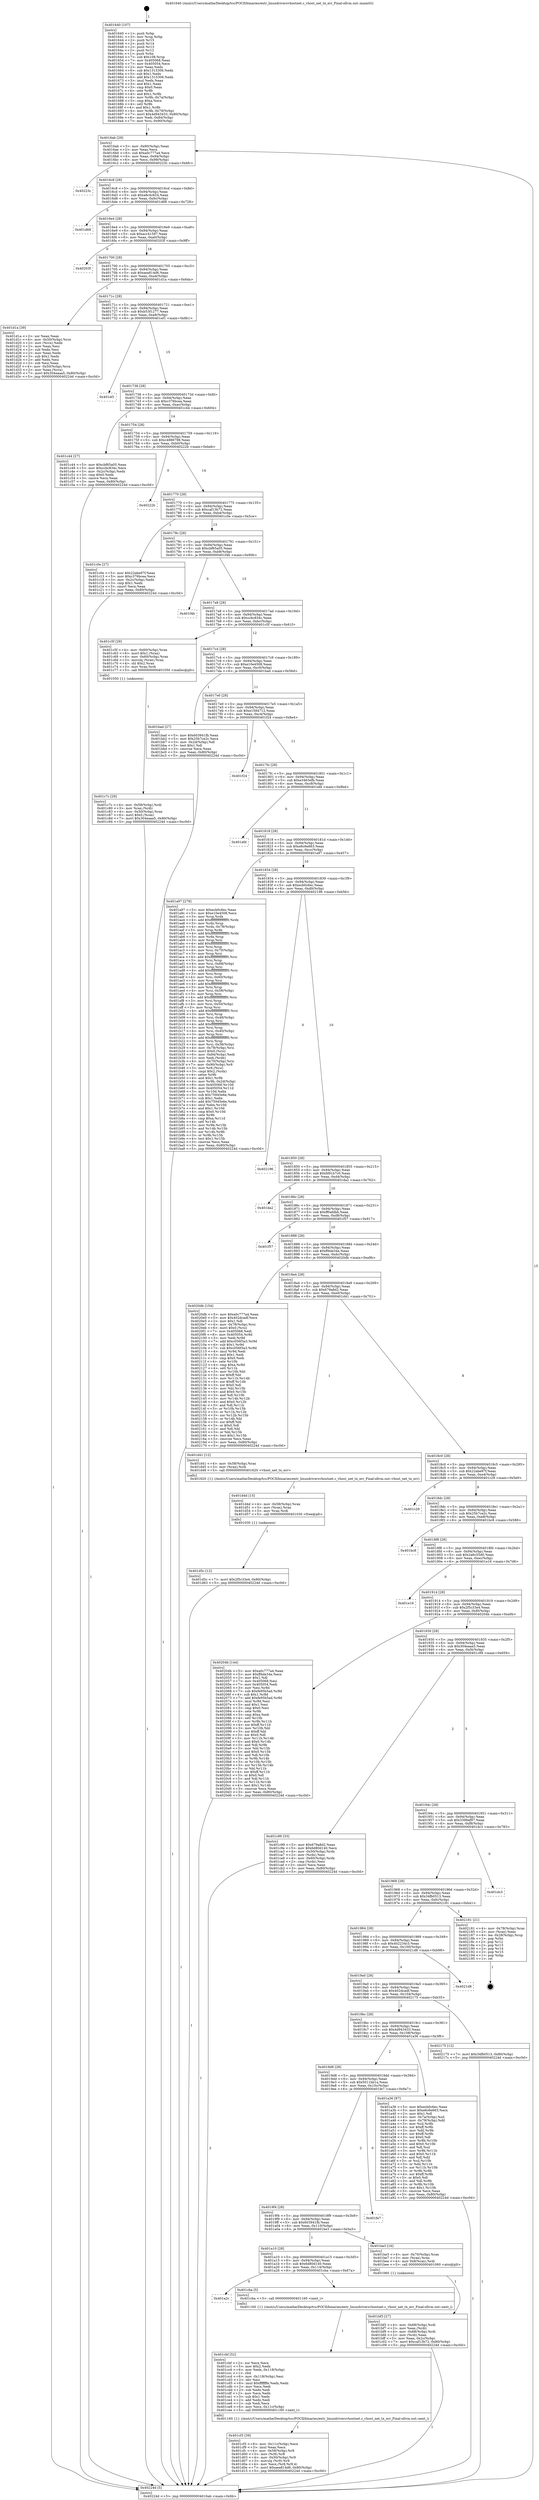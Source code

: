 digraph "0x401640" {
  label = "0x401640 (/mnt/c/Users/mathe/Desktop/tcc/POCII/binaries/extr_linuxdriversvhostnet.c_vhost_net_tx_err_Final-ollvm.out::main(0))"
  labelloc = "t"
  node[shape=record]

  Entry [label="",width=0.3,height=0.3,shape=circle,fillcolor=black,style=filled]
  "0x4016ab" [label="{
     0x4016ab [29]\l
     | [instrs]\l
     &nbsp;&nbsp;0x4016ab \<+3\>: mov -0x80(%rbp),%eax\l
     &nbsp;&nbsp;0x4016ae \<+2\>: mov %eax,%ecx\l
     &nbsp;&nbsp;0x4016b0 \<+6\>: sub $0xa0c777a4,%ecx\l
     &nbsp;&nbsp;0x4016b6 \<+6\>: mov %eax,-0x94(%rbp)\l
     &nbsp;&nbsp;0x4016bc \<+6\>: mov %ecx,-0x98(%rbp)\l
     &nbsp;&nbsp;0x4016c2 \<+6\>: je 000000000040223c \<main+0xbfc\>\l
  }"]
  "0x40223c" [label="{
     0x40223c\l
  }", style=dashed]
  "0x4016c8" [label="{
     0x4016c8 [28]\l
     | [instrs]\l
     &nbsp;&nbsp;0x4016c8 \<+5\>: jmp 00000000004016cd \<main+0x8d\>\l
     &nbsp;&nbsp;0x4016cd \<+6\>: mov -0x94(%rbp),%eax\l
     &nbsp;&nbsp;0x4016d3 \<+5\>: sub $0xa8c4c624,%eax\l
     &nbsp;&nbsp;0x4016d8 \<+6\>: mov %eax,-0x9c(%rbp)\l
     &nbsp;&nbsp;0x4016de \<+6\>: je 0000000000401d68 \<main+0x728\>\l
  }"]
  Exit [label="",width=0.3,height=0.3,shape=circle,fillcolor=black,style=filled,peripheries=2]
  "0x401d68" [label="{
     0x401d68\l
  }", style=dashed]
  "0x4016e4" [label="{
     0x4016e4 [28]\l
     | [instrs]\l
     &nbsp;&nbsp;0x4016e4 \<+5\>: jmp 00000000004016e9 \<main+0xa9\>\l
     &nbsp;&nbsp;0x4016e9 \<+6\>: mov -0x94(%rbp),%eax\l
     &nbsp;&nbsp;0x4016ef \<+5\>: sub $0xacc41597,%eax\l
     &nbsp;&nbsp;0x4016f4 \<+6\>: mov %eax,-0xa0(%rbp)\l
     &nbsp;&nbsp;0x4016fa \<+6\>: je 000000000040203f \<main+0x9ff\>\l
  }"]
  "0x401d5c" [label="{
     0x401d5c [12]\l
     | [instrs]\l
     &nbsp;&nbsp;0x401d5c \<+7\>: movl $0x2f5c33e4,-0x80(%rbp)\l
     &nbsp;&nbsp;0x401d63 \<+5\>: jmp 000000000040224d \<main+0xc0d\>\l
  }"]
  "0x40203f" [label="{
     0x40203f\l
  }", style=dashed]
  "0x401700" [label="{
     0x401700 [28]\l
     | [instrs]\l
     &nbsp;&nbsp;0x401700 \<+5\>: jmp 0000000000401705 \<main+0xc5\>\l
     &nbsp;&nbsp;0x401705 \<+6\>: mov -0x94(%rbp),%eax\l
     &nbsp;&nbsp;0x40170b \<+5\>: sub $0xaea814d6,%eax\l
     &nbsp;&nbsp;0x401710 \<+6\>: mov %eax,-0xa4(%rbp)\l
     &nbsp;&nbsp;0x401716 \<+6\>: je 0000000000401d1a \<main+0x6da\>\l
  }"]
  "0x401d4d" [label="{
     0x401d4d [15]\l
     | [instrs]\l
     &nbsp;&nbsp;0x401d4d \<+4\>: mov -0x58(%rbp),%rax\l
     &nbsp;&nbsp;0x401d51 \<+3\>: mov (%rax),%rax\l
     &nbsp;&nbsp;0x401d54 \<+3\>: mov %rax,%rdi\l
     &nbsp;&nbsp;0x401d57 \<+5\>: call 0000000000401030 \<free@plt\>\l
     | [calls]\l
     &nbsp;&nbsp;0x401030 \{1\} (unknown)\l
  }"]
  "0x401d1a" [label="{
     0x401d1a [39]\l
     | [instrs]\l
     &nbsp;&nbsp;0x401d1a \<+2\>: xor %eax,%eax\l
     &nbsp;&nbsp;0x401d1c \<+4\>: mov -0x50(%rbp),%rcx\l
     &nbsp;&nbsp;0x401d20 \<+2\>: mov (%rcx),%edx\l
     &nbsp;&nbsp;0x401d22 \<+2\>: mov %eax,%esi\l
     &nbsp;&nbsp;0x401d24 \<+2\>: sub %edx,%esi\l
     &nbsp;&nbsp;0x401d26 \<+2\>: mov %eax,%edx\l
     &nbsp;&nbsp;0x401d28 \<+3\>: sub $0x1,%edx\l
     &nbsp;&nbsp;0x401d2b \<+2\>: add %edx,%esi\l
     &nbsp;&nbsp;0x401d2d \<+2\>: sub %esi,%eax\l
     &nbsp;&nbsp;0x401d2f \<+4\>: mov -0x50(%rbp),%rcx\l
     &nbsp;&nbsp;0x401d33 \<+2\>: mov %eax,(%rcx)\l
     &nbsp;&nbsp;0x401d35 \<+7\>: movl $0x304eaaa5,-0x80(%rbp)\l
     &nbsp;&nbsp;0x401d3c \<+5\>: jmp 000000000040224d \<main+0xc0d\>\l
  }"]
  "0x40171c" [label="{
     0x40171c [28]\l
     | [instrs]\l
     &nbsp;&nbsp;0x40171c \<+5\>: jmp 0000000000401721 \<main+0xe1\>\l
     &nbsp;&nbsp;0x401721 \<+6\>: mov -0x94(%rbp),%eax\l
     &nbsp;&nbsp;0x401727 \<+5\>: sub $0xb53f1277,%eax\l
     &nbsp;&nbsp;0x40172c \<+6\>: mov %eax,-0xa8(%rbp)\l
     &nbsp;&nbsp;0x401732 \<+6\>: je 0000000000401ef1 \<main+0x8b1\>\l
  }"]
  "0x401cf3" [label="{
     0x401cf3 [39]\l
     | [instrs]\l
     &nbsp;&nbsp;0x401cf3 \<+6\>: mov -0x11c(%rbp),%ecx\l
     &nbsp;&nbsp;0x401cf9 \<+3\>: imul %eax,%ecx\l
     &nbsp;&nbsp;0x401cfc \<+4\>: mov -0x58(%rbp),%r8\l
     &nbsp;&nbsp;0x401d00 \<+3\>: mov (%r8),%r8\l
     &nbsp;&nbsp;0x401d03 \<+4\>: mov -0x50(%rbp),%r9\l
     &nbsp;&nbsp;0x401d07 \<+3\>: movslq (%r9),%r9\l
     &nbsp;&nbsp;0x401d0a \<+4\>: mov %ecx,(%r8,%r9,4)\l
     &nbsp;&nbsp;0x401d0e \<+7\>: movl $0xaea814d6,-0x80(%rbp)\l
     &nbsp;&nbsp;0x401d15 \<+5\>: jmp 000000000040224d \<main+0xc0d\>\l
  }"]
  "0x401ef1" [label="{
     0x401ef1\l
  }", style=dashed]
  "0x401738" [label="{
     0x401738 [28]\l
     | [instrs]\l
     &nbsp;&nbsp;0x401738 \<+5\>: jmp 000000000040173d \<main+0xfd\>\l
     &nbsp;&nbsp;0x40173d \<+6\>: mov -0x94(%rbp),%eax\l
     &nbsp;&nbsp;0x401743 \<+5\>: sub $0xc376bcea,%eax\l
     &nbsp;&nbsp;0x401748 \<+6\>: mov %eax,-0xac(%rbp)\l
     &nbsp;&nbsp;0x40174e \<+6\>: je 0000000000401c44 \<main+0x604\>\l
  }"]
  "0x401cbf" [label="{
     0x401cbf [52]\l
     | [instrs]\l
     &nbsp;&nbsp;0x401cbf \<+2\>: xor %ecx,%ecx\l
     &nbsp;&nbsp;0x401cc1 \<+5\>: mov $0x2,%edx\l
     &nbsp;&nbsp;0x401cc6 \<+6\>: mov %edx,-0x118(%rbp)\l
     &nbsp;&nbsp;0x401ccc \<+1\>: cltd\l
     &nbsp;&nbsp;0x401ccd \<+6\>: mov -0x118(%rbp),%esi\l
     &nbsp;&nbsp;0x401cd3 \<+2\>: idiv %esi\l
     &nbsp;&nbsp;0x401cd5 \<+6\>: imul $0xfffffffe,%edx,%edx\l
     &nbsp;&nbsp;0x401cdb \<+2\>: mov %ecx,%edi\l
     &nbsp;&nbsp;0x401cdd \<+2\>: sub %edx,%edi\l
     &nbsp;&nbsp;0x401cdf \<+2\>: mov %ecx,%edx\l
     &nbsp;&nbsp;0x401ce1 \<+3\>: sub $0x1,%edx\l
     &nbsp;&nbsp;0x401ce4 \<+2\>: add %edx,%edi\l
     &nbsp;&nbsp;0x401ce6 \<+2\>: sub %edi,%ecx\l
     &nbsp;&nbsp;0x401ce8 \<+6\>: mov %ecx,-0x11c(%rbp)\l
     &nbsp;&nbsp;0x401cee \<+5\>: call 0000000000401160 \<next_i\>\l
     | [calls]\l
     &nbsp;&nbsp;0x401160 \{1\} (/mnt/c/Users/mathe/Desktop/tcc/POCII/binaries/extr_linuxdriversvhostnet.c_vhost_net_tx_err_Final-ollvm.out::next_i)\l
  }"]
  "0x401c44" [label="{
     0x401c44 [27]\l
     | [instrs]\l
     &nbsp;&nbsp;0x401c44 \<+5\>: mov $0xcbf65a05,%eax\l
     &nbsp;&nbsp;0x401c49 \<+5\>: mov $0xccbc834c,%ecx\l
     &nbsp;&nbsp;0x401c4e \<+3\>: mov -0x2c(%rbp),%edx\l
     &nbsp;&nbsp;0x401c51 \<+3\>: cmp $0x0,%edx\l
     &nbsp;&nbsp;0x401c54 \<+3\>: cmove %ecx,%eax\l
     &nbsp;&nbsp;0x401c57 \<+3\>: mov %eax,-0x80(%rbp)\l
     &nbsp;&nbsp;0x401c5a \<+5\>: jmp 000000000040224d \<main+0xc0d\>\l
  }"]
  "0x401754" [label="{
     0x401754 [28]\l
     | [instrs]\l
     &nbsp;&nbsp;0x401754 \<+5\>: jmp 0000000000401759 \<main+0x119\>\l
     &nbsp;&nbsp;0x401759 \<+6\>: mov -0x94(%rbp),%eax\l
     &nbsp;&nbsp;0x40175f \<+5\>: sub $0xc4886798,%eax\l
     &nbsp;&nbsp;0x401764 \<+6\>: mov %eax,-0xb0(%rbp)\l
     &nbsp;&nbsp;0x40176a \<+6\>: je 000000000040222b \<main+0xbeb\>\l
  }"]
  "0x401a2c" [label="{
     0x401a2c\l
  }", style=dashed]
  "0x40222b" [label="{
     0x40222b\l
  }", style=dashed]
  "0x401770" [label="{
     0x401770 [28]\l
     | [instrs]\l
     &nbsp;&nbsp;0x401770 \<+5\>: jmp 0000000000401775 \<main+0x135\>\l
     &nbsp;&nbsp;0x401775 \<+6\>: mov -0x94(%rbp),%eax\l
     &nbsp;&nbsp;0x40177b \<+5\>: sub $0xcaf13b72,%eax\l
     &nbsp;&nbsp;0x401780 \<+6\>: mov %eax,-0xb4(%rbp)\l
     &nbsp;&nbsp;0x401786 \<+6\>: je 0000000000401c0e \<main+0x5ce\>\l
  }"]
  "0x401cba" [label="{
     0x401cba [5]\l
     | [instrs]\l
     &nbsp;&nbsp;0x401cba \<+5\>: call 0000000000401160 \<next_i\>\l
     | [calls]\l
     &nbsp;&nbsp;0x401160 \{1\} (/mnt/c/Users/mathe/Desktop/tcc/POCII/binaries/extr_linuxdriversvhostnet.c_vhost_net_tx_err_Final-ollvm.out::next_i)\l
  }"]
  "0x401c0e" [label="{
     0x401c0e [27]\l
     | [instrs]\l
     &nbsp;&nbsp;0x401c0e \<+5\>: mov $0x22abe97f,%eax\l
     &nbsp;&nbsp;0x401c13 \<+5\>: mov $0xc376bcea,%ecx\l
     &nbsp;&nbsp;0x401c18 \<+3\>: mov -0x2c(%rbp),%edx\l
     &nbsp;&nbsp;0x401c1b \<+3\>: cmp $0x1,%edx\l
     &nbsp;&nbsp;0x401c1e \<+3\>: cmovl %ecx,%eax\l
     &nbsp;&nbsp;0x401c21 \<+3\>: mov %eax,-0x80(%rbp)\l
     &nbsp;&nbsp;0x401c24 \<+5\>: jmp 000000000040224d \<main+0xc0d\>\l
  }"]
  "0x40178c" [label="{
     0x40178c [28]\l
     | [instrs]\l
     &nbsp;&nbsp;0x40178c \<+5\>: jmp 0000000000401791 \<main+0x151\>\l
     &nbsp;&nbsp;0x401791 \<+6\>: mov -0x94(%rbp),%eax\l
     &nbsp;&nbsp;0x401797 \<+5\>: sub $0xcbf65a05,%eax\l
     &nbsp;&nbsp;0x40179c \<+6\>: mov %eax,-0xb8(%rbp)\l
     &nbsp;&nbsp;0x4017a2 \<+6\>: je 0000000000401f4b \<main+0x90b\>\l
  }"]
  "0x401c7c" [label="{
     0x401c7c [29]\l
     | [instrs]\l
     &nbsp;&nbsp;0x401c7c \<+4\>: mov -0x58(%rbp),%rdi\l
     &nbsp;&nbsp;0x401c80 \<+3\>: mov %rax,(%rdi)\l
     &nbsp;&nbsp;0x401c83 \<+4\>: mov -0x50(%rbp),%rax\l
     &nbsp;&nbsp;0x401c87 \<+6\>: movl $0x0,(%rax)\l
     &nbsp;&nbsp;0x401c8d \<+7\>: movl $0x304eaaa5,-0x80(%rbp)\l
     &nbsp;&nbsp;0x401c94 \<+5\>: jmp 000000000040224d \<main+0xc0d\>\l
  }"]
  "0x401f4b" [label="{
     0x401f4b\l
  }", style=dashed]
  "0x4017a8" [label="{
     0x4017a8 [28]\l
     | [instrs]\l
     &nbsp;&nbsp;0x4017a8 \<+5\>: jmp 00000000004017ad \<main+0x16d\>\l
     &nbsp;&nbsp;0x4017ad \<+6\>: mov -0x94(%rbp),%eax\l
     &nbsp;&nbsp;0x4017b3 \<+5\>: sub $0xccbc834c,%eax\l
     &nbsp;&nbsp;0x4017b8 \<+6\>: mov %eax,-0xbc(%rbp)\l
     &nbsp;&nbsp;0x4017be \<+6\>: je 0000000000401c5f \<main+0x61f\>\l
  }"]
  "0x401bf3" [label="{
     0x401bf3 [27]\l
     | [instrs]\l
     &nbsp;&nbsp;0x401bf3 \<+4\>: mov -0x68(%rbp),%rdi\l
     &nbsp;&nbsp;0x401bf7 \<+2\>: mov %eax,(%rdi)\l
     &nbsp;&nbsp;0x401bf9 \<+4\>: mov -0x68(%rbp),%rdi\l
     &nbsp;&nbsp;0x401bfd \<+2\>: mov (%rdi),%eax\l
     &nbsp;&nbsp;0x401bff \<+3\>: mov %eax,-0x2c(%rbp)\l
     &nbsp;&nbsp;0x401c02 \<+7\>: movl $0xcaf13b72,-0x80(%rbp)\l
     &nbsp;&nbsp;0x401c09 \<+5\>: jmp 000000000040224d \<main+0xc0d\>\l
  }"]
  "0x401c5f" [label="{
     0x401c5f [29]\l
     | [instrs]\l
     &nbsp;&nbsp;0x401c5f \<+4\>: mov -0x60(%rbp),%rax\l
     &nbsp;&nbsp;0x401c63 \<+6\>: movl $0x1,(%rax)\l
     &nbsp;&nbsp;0x401c69 \<+4\>: mov -0x60(%rbp),%rax\l
     &nbsp;&nbsp;0x401c6d \<+3\>: movslq (%rax),%rax\l
     &nbsp;&nbsp;0x401c70 \<+4\>: shl $0x2,%rax\l
     &nbsp;&nbsp;0x401c74 \<+3\>: mov %rax,%rdi\l
     &nbsp;&nbsp;0x401c77 \<+5\>: call 0000000000401050 \<malloc@plt\>\l
     | [calls]\l
     &nbsp;&nbsp;0x401050 \{1\} (unknown)\l
  }"]
  "0x4017c4" [label="{
     0x4017c4 [28]\l
     | [instrs]\l
     &nbsp;&nbsp;0x4017c4 \<+5\>: jmp 00000000004017c9 \<main+0x189\>\l
     &nbsp;&nbsp;0x4017c9 \<+6\>: mov -0x94(%rbp),%eax\l
     &nbsp;&nbsp;0x4017cf \<+5\>: sub $0xe10e4508,%eax\l
     &nbsp;&nbsp;0x4017d4 \<+6\>: mov %eax,-0xc0(%rbp)\l
     &nbsp;&nbsp;0x4017da \<+6\>: je 0000000000401bad \<main+0x56d\>\l
  }"]
  "0x401a10" [label="{
     0x401a10 [28]\l
     | [instrs]\l
     &nbsp;&nbsp;0x401a10 \<+5\>: jmp 0000000000401a15 \<main+0x3d5\>\l
     &nbsp;&nbsp;0x401a15 \<+6\>: mov -0x94(%rbp),%eax\l
     &nbsp;&nbsp;0x401a1b \<+5\>: sub $0x6d80d140,%eax\l
     &nbsp;&nbsp;0x401a20 \<+6\>: mov %eax,-0x114(%rbp)\l
     &nbsp;&nbsp;0x401a26 \<+6\>: je 0000000000401cba \<main+0x67a\>\l
  }"]
  "0x401bad" [label="{
     0x401bad [27]\l
     | [instrs]\l
     &nbsp;&nbsp;0x401bad \<+5\>: mov $0x603941fb,%eax\l
     &nbsp;&nbsp;0x401bb2 \<+5\>: mov $0x25b7ce2c,%ecx\l
     &nbsp;&nbsp;0x401bb7 \<+3\>: mov -0x2d(%rbp),%dl\l
     &nbsp;&nbsp;0x401bba \<+3\>: test $0x1,%dl\l
     &nbsp;&nbsp;0x401bbd \<+3\>: cmovne %ecx,%eax\l
     &nbsp;&nbsp;0x401bc0 \<+3\>: mov %eax,-0x80(%rbp)\l
     &nbsp;&nbsp;0x401bc3 \<+5\>: jmp 000000000040224d \<main+0xc0d\>\l
  }"]
  "0x4017e0" [label="{
     0x4017e0 [28]\l
     | [instrs]\l
     &nbsp;&nbsp;0x4017e0 \<+5\>: jmp 00000000004017e5 \<main+0x1a5\>\l
     &nbsp;&nbsp;0x4017e5 \<+6\>: mov -0x94(%rbp),%eax\l
     &nbsp;&nbsp;0x4017eb \<+5\>: sub $0xe1584712,%eax\l
     &nbsp;&nbsp;0x4017f0 \<+6\>: mov %eax,-0xc4(%rbp)\l
     &nbsp;&nbsp;0x4017f6 \<+6\>: je 0000000000401f24 \<main+0x8e4\>\l
  }"]
  "0x401be3" [label="{
     0x401be3 [16]\l
     | [instrs]\l
     &nbsp;&nbsp;0x401be3 \<+4\>: mov -0x70(%rbp),%rax\l
     &nbsp;&nbsp;0x401be7 \<+3\>: mov (%rax),%rax\l
     &nbsp;&nbsp;0x401bea \<+4\>: mov 0x8(%rax),%rdi\l
     &nbsp;&nbsp;0x401bee \<+5\>: call 0000000000401060 \<atoi@plt\>\l
     | [calls]\l
     &nbsp;&nbsp;0x401060 \{1\} (unknown)\l
  }"]
  "0x401f24" [label="{
     0x401f24\l
  }", style=dashed]
  "0x4017fc" [label="{
     0x4017fc [28]\l
     | [instrs]\l
     &nbsp;&nbsp;0x4017fc \<+5\>: jmp 0000000000401801 \<main+0x1c1\>\l
     &nbsp;&nbsp;0x401801 \<+6\>: mov -0x94(%rbp),%eax\l
     &nbsp;&nbsp;0x401807 \<+5\>: sub $0xe3463efb,%eax\l
     &nbsp;&nbsp;0x40180c \<+6\>: mov %eax,-0xc8(%rbp)\l
     &nbsp;&nbsp;0x401812 \<+6\>: je 0000000000401efd \<main+0x8bd\>\l
  }"]
  "0x4019f4" [label="{
     0x4019f4 [28]\l
     | [instrs]\l
     &nbsp;&nbsp;0x4019f4 \<+5\>: jmp 00000000004019f9 \<main+0x3b9\>\l
     &nbsp;&nbsp;0x4019f9 \<+6\>: mov -0x94(%rbp),%eax\l
     &nbsp;&nbsp;0x4019ff \<+5\>: sub $0x603941fb,%eax\l
     &nbsp;&nbsp;0x401a04 \<+6\>: mov %eax,-0x110(%rbp)\l
     &nbsp;&nbsp;0x401a0a \<+6\>: je 0000000000401be3 \<main+0x5a3\>\l
  }"]
  "0x401efd" [label="{
     0x401efd\l
  }", style=dashed]
  "0x401818" [label="{
     0x401818 [28]\l
     | [instrs]\l
     &nbsp;&nbsp;0x401818 \<+5\>: jmp 000000000040181d \<main+0x1dd\>\l
     &nbsp;&nbsp;0x40181d \<+6\>: mov -0x94(%rbp),%eax\l
     &nbsp;&nbsp;0x401823 \<+5\>: sub $0xe6c6e663,%eax\l
     &nbsp;&nbsp;0x401828 \<+6\>: mov %eax,-0xcc(%rbp)\l
     &nbsp;&nbsp;0x40182e \<+6\>: je 0000000000401a97 \<main+0x457\>\l
  }"]
  "0x401fe7" [label="{
     0x401fe7\l
  }", style=dashed]
  "0x401a97" [label="{
     0x401a97 [278]\l
     | [instrs]\l
     &nbsp;&nbsp;0x401a97 \<+5\>: mov $0xecb0c6ec,%eax\l
     &nbsp;&nbsp;0x401a9c \<+5\>: mov $0xe10e4508,%ecx\l
     &nbsp;&nbsp;0x401aa1 \<+3\>: mov %rsp,%rdx\l
     &nbsp;&nbsp;0x401aa4 \<+4\>: add $0xfffffffffffffff0,%rdx\l
     &nbsp;&nbsp;0x401aa8 \<+3\>: mov %rdx,%rsp\l
     &nbsp;&nbsp;0x401aab \<+4\>: mov %rdx,-0x78(%rbp)\l
     &nbsp;&nbsp;0x401aaf \<+3\>: mov %rsp,%rdx\l
     &nbsp;&nbsp;0x401ab2 \<+4\>: add $0xfffffffffffffff0,%rdx\l
     &nbsp;&nbsp;0x401ab6 \<+3\>: mov %rdx,%rsp\l
     &nbsp;&nbsp;0x401ab9 \<+3\>: mov %rsp,%rsi\l
     &nbsp;&nbsp;0x401abc \<+4\>: add $0xfffffffffffffff0,%rsi\l
     &nbsp;&nbsp;0x401ac0 \<+3\>: mov %rsi,%rsp\l
     &nbsp;&nbsp;0x401ac3 \<+4\>: mov %rsi,-0x70(%rbp)\l
     &nbsp;&nbsp;0x401ac7 \<+3\>: mov %rsp,%rsi\l
     &nbsp;&nbsp;0x401aca \<+4\>: add $0xfffffffffffffff0,%rsi\l
     &nbsp;&nbsp;0x401ace \<+3\>: mov %rsi,%rsp\l
     &nbsp;&nbsp;0x401ad1 \<+4\>: mov %rsi,-0x68(%rbp)\l
     &nbsp;&nbsp;0x401ad5 \<+3\>: mov %rsp,%rsi\l
     &nbsp;&nbsp;0x401ad8 \<+4\>: add $0xfffffffffffffff0,%rsi\l
     &nbsp;&nbsp;0x401adc \<+3\>: mov %rsi,%rsp\l
     &nbsp;&nbsp;0x401adf \<+4\>: mov %rsi,-0x60(%rbp)\l
     &nbsp;&nbsp;0x401ae3 \<+3\>: mov %rsp,%rsi\l
     &nbsp;&nbsp;0x401ae6 \<+4\>: add $0xfffffffffffffff0,%rsi\l
     &nbsp;&nbsp;0x401aea \<+3\>: mov %rsi,%rsp\l
     &nbsp;&nbsp;0x401aed \<+4\>: mov %rsi,-0x58(%rbp)\l
     &nbsp;&nbsp;0x401af1 \<+3\>: mov %rsp,%rsi\l
     &nbsp;&nbsp;0x401af4 \<+4\>: add $0xfffffffffffffff0,%rsi\l
     &nbsp;&nbsp;0x401af8 \<+3\>: mov %rsi,%rsp\l
     &nbsp;&nbsp;0x401afb \<+4\>: mov %rsi,-0x50(%rbp)\l
     &nbsp;&nbsp;0x401aff \<+3\>: mov %rsp,%rsi\l
     &nbsp;&nbsp;0x401b02 \<+4\>: add $0xfffffffffffffff0,%rsi\l
     &nbsp;&nbsp;0x401b06 \<+3\>: mov %rsi,%rsp\l
     &nbsp;&nbsp;0x401b09 \<+4\>: mov %rsi,-0x48(%rbp)\l
     &nbsp;&nbsp;0x401b0d \<+3\>: mov %rsp,%rsi\l
     &nbsp;&nbsp;0x401b10 \<+4\>: add $0xfffffffffffffff0,%rsi\l
     &nbsp;&nbsp;0x401b14 \<+3\>: mov %rsi,%rsp\l
     &nbsp;&nbsp;0x401b17 \<+4\>: mov %rsi,-0x40(%rbp)\l
     &nbsp;&nbsp;0x401b1b \<+3\>: mov %rsp,%rsi\l
     &nbsp;&nbsp;0x401b1e \<+4\>: add $0xfffffffffffffff0,%rsi\l
     &nbsp;&nbsp;0x401b22 \<+3\>: mov %rsi,%rsp\l
     &nbsp;&nbsp;0x401b25 \<+4\>: mov %rsi,-0x38(%rbp)\l
     &nbsp;&nbsp;0x401b29 \<+4\>: mov -0x78(%rbp),%rsi\l
     &nbsp;&nbsp;0x401b2d \<+6\>: movl $0x0,(%rsi)\l
     &nbsp;&nbsp;0x401b33 \<+6\>: mov -0x84(%rbp),%edi\l
     &nbsp;&nbsp;0x401b39 \<+2\>: mov %edi,(%rdx)\l
     &nbsp;&nbsp;0x401b3b \<+4\>: mov -0x70(%rbp),%rsi\l
     &nbsp;&nbsp;0x401b3f \<+7\>: mov -0x90(%rbp),%r8\l
     &nbsp;&nbsp;0x401b46 \<+3\>: mov %r8,(%rsi)\l
     &nbsp;&nbsp;0x401b49 \<+3\>: cmpl $0x2,(%rdx)\l
     &nbsp;&nbsp;0x401b4c \<+4\>: setne %r9b\l
     &nbsp;&nbsp;0x401b50 \<+4\>: and $0x1,%r9b\l
     &nbsp;&nbsp;0x401b54 \<+4\>: mov %r9b,-0x2d(%rbp)\l
     &nbsp;&nbsp;0x401b58 \<+8\>: mov 0x405068,%r10d\l
     &nbsp;&nbsp;0x401b60 \<+8\>: mov 0x405054,%r11d\l
     &nbsp;&nbsp;0x401b68 \<+3\>: mov %r10d,%ebx\l
     &nbsp;&nbsp;0x401b6b \<+6\>: sub $0x75945e6e,%ebx\l
     &nbsp;&nbsp;0x401b71 \<+3\>: sub $0x1,%ebx\l
     &nbsp;&nbsp;0x401b74 \<+6\>: add $0x75945e6e,%ebx\l
     &nbsp;&nbsp;0x401b7a \<+4\>: imul %ebx,%r10d\l
     &nbsp;&nbsp;0x401b7e \<+4\>: and $0x1,%r10d\l
     &nbsp;&nbsp;0x401b82 \<+4\>: cmp $0x0,%r10d\l
     &nbsp;&nbsp;0x401b86 \<+4\>: sete %r9b\l
     &nbsp;&nbsp;0x401b8a \<+4\>: cmp $0xa,%r11d\l
     &nbsp;&nbsp;0x401b8e \<+4\>: setl %r14b\l
     &nbsp;&nbsp;0x401b92 \<+3\>: mov %r9b,%r15b\l
     &nbsp;&nbsp;0x401b95 \<+3\>: and %r14b,%r15b\l
     &nbsp;&nbsp;0x401b98 \<+3\>: xor %r14b,%r9b\l
     &nbsp;&nbsp;0x401b9b \<+3\>: or %r9b,%r15b\l
     &nbsp;&nbsp;0x401b9e \<+4\>: test $0x1,%r15b\l
     &nbsp;&nbsp;0x401ba2 \<+3\>: cmovne %ecx,%eax\l
     &nbsp;&nbsp;0x401ba5 \<+3\>: mov %eax,-0x80(%rbp)\l
     &nbsp;&nbsp;0x401ba8 \<+5\>: jmp 000000000040224d \<main+0xc0d\>\l
  }"]
  "0x401834" [label="{
     0x401834 [28]\l
     | [instrs]\l
     &nbsp;&nbsp;0x401834 \<+5\>: jmp 0000000000401839 \<main+0x1f9\>\l
     &nbsp;&nbsp;0x401839 \<+6\>: mov -0x94(%rbp),%eax\l
     &nbsp;&nbsp;0x40183f \<+5\>: sub $0xecb0c6ec,%eax\l
     &nbsp;&nbsp;0x401844 \<+6\>: mov %eax,-0xd0(%rbp)\l
     &nbsp;&nbsp;0x40184a \<+6\>: je 0000000000402196 \<main+0xb56\>\l
  }"]
  "0x401640" [label="{
     0x401640 [107]\l
     | [instrs]\l
     &nbsp;&nbsp;0x401640 \<+1\>: push %rbp\l
     &nbsp;&nbsp;0x401641 \<+3\>: mov %rsp,%rbp\l
     &nbsp;&nbsp;0x401644 \<+2\>: push %r15\l
     &nbsp;&nbsp;0x401646 \<+2\>: push %r14\l
     &nbsp;&nbsp;0x401648 \<+2\>: push %r13\l
     &nbsp;&nbsp;0x40164a \<+2\>: push %r12\l
     &nbsp;&nbsp;0x40164c \<+1\>: push %rbx\l
     &nbsp;&nbsp;0x40164d \<+7\>: sub $0x108,%rsp\l
     &nbsp;&nbsp;0x401654 \<+7\>: mov 0x405068,%eax\l
     &nbsp;&nbsp;0x40165b \<+7\>: mov 0x405054,%ecx\l
     &nbsp;&nbsp;0x401662 \<+2\>: mov %eax,%edx\l
     &nbsp;&nbsp;0x401664 \<+6\>: sub $0x1315306,%edx\l
     &nbsp;&nbsp;0x40166a \<+3\>: sub $0x1,%edx\l
     &nbsp;&nbsp;0x40166d \<+6\>: add $0x1315306,%edx\l
     &nbsp;&nbsp;0x401673 \<+3\>: imul %edx,%eax\l
     &nbsp;&nbsp;0x401676 \<+3\>: and $0x1,%eax\l
     &nbsp;&nbsp;0x401679 \<+3\>: cmp $0x0,%eax\l
     &nbsp;&nbsp;0x40167c \<+4\>: sete %r8b\l
     &nbsp;&nbsp;0x401680 \<+4\>: and $0x1,%r8b\l
     &nbsp;&nbsp;0x401684 \<+4\>: mov %r8b,-0x7a(%rbp)\l
     &nbsp;&nbsp;0x401688 \<+3\>: cmp $0xa,%ecx\l
     &nbsp;&nbsp;0x40168b \<+4\>: setl %r8b\l
     &nbsp;&nbsp;0x40168f \<+4\>: and $0x1,%r8b\l
     &nbsp;&nbsp;0x401693 \<+4\>: mov %r8b,-0x79(%rbp)\l
     &nbsp;&nbsp;0x401697 \<+7\>: movl $0x4d943433,-0x80(%rbp)\l
     &nbsp;&nbsp;0x40169e \<+6\>: mov %edi,-0x84(%rbp)\l
     &nbsp;&nbsp;0x4016a4 \<+7\>: mov %rsi,-0x90(%rbp)\l
  }"]
  "0x402196" [label="{
     0x402196\l
  }", style=dashed]
  "0x401850" [label="{
     0x401850 [28]\l
     | [instrs]\l
     &nbsp;&nbsp;0x401850 \<+5\>: jmp 0000000000401855 \<main+0x215\>\l
     &nbsp;&nbsp;0x401855 \<+6\>: mov -0x94(%rbp),%eax\l
     &nbsp;&nbsp;0x40185b \<+5\>: sub $0xfd91b7c0,%eax\l
     &nbsp;&nbsp;0x401860 \<+6\>: mov %eax,-0xd4(%rbp)\l
     &nbsp;&nbsp;0x401866 \<+6\>: je 0000000000401da2 \<main+0x762\>\l
  }"]
  "0x40224d" [label="{
     0x40224d [5]\l
     | [instrs]\l
     &nbsp;&nbsp;0x40224d \<+5\>: jmp 00000000004016ab \<main+0x6b\>\l
  }"]
  "0x401da2" [label="{
     0x401da2\l
  }", style=dashed]
  "0x40186c" [label="{
     0x40186c [28]\l
     | [instrs]\l
     &nbsp;&nbsp;0x40186c \<+5\>: jmp 0000000000401871 \<main+0x231\>\l
     &nbsp;&nbsp;0x401871 \<+6\>: mov -0x94(%rbp),%eax\l
     &nbsp;&nbsp;0x401877 \<+5\>: sub $0xff0afdbb,%eax\l
     &nbsp;&nbsp;0x40187c \<+6\>: mov %eax,-0xd8(%rbp)\l
     &nbsp;&nbsp;0x401882 \<+6\>: je 0000000000401f57 \<main+0x917\>\l
  }"]
  "0x4019d8" [label="{
     0x4019d8 [28]\l
     | [instrs]\l
     &nbsp;&nbsp;0x4019d8 \<+5\>: jmp 00000000004019dd \<main+0x39d\>\l
     &nbsp;&nbsp;0x4019dd \<+6\>: mov -0x94(%rbp),%eax\l
     &nbsp;&nbsp;0x4019e3 \<+5\>: sub $0x5011bb1a,%eax\l
     &nbsp;&nbsp;0x4019e8 \<+6\>: mov %eax,-0x10c(%rbp)\l
     &nbsp;&nbsp;0x4019ee \<+6\>: je 0000000000401fe7 \<main+0x9a7\>\l
  }"]
  "0x401f57" [label="{
     0x401f57\l
  }", style=dashed]
  "0x401888" [label="{
     0x401888 [28]\l
     | [instrs]\l
     &nbsp;&nbsp;0x401888 \<+5\>: jmp 000000000040188d \<main+0x24d\>\l
     &nbsp;&nbsp;0x40188d \<+6\>: mov -0x94(%rbp),%eax\l
     &nbsp;&nbsp;0x401893 \<+5\>: sub $0xff4de34e,%eax\l
     &nbsp;&nbsp;0x401898 \<+6\>: mov %eax,-0xdc(%rbp)\l
     &nbsp;&nbsp;0x40189e \<+6\>: je 00000000004020db \<main+0xa9b\>\l
  }"]
  "0x401a36" [label="{
     0x401a36 [97]\l
     | [instrs]\l
     &nbsp;&nbsp;0x401a36 \<+5\>: mov $0xecb0c6ec,%eax\l
     &nbsp;&nbsp;0x401a3b \<+5\>: mov $0xe6c6e663,%ecx\l
     &nbsp;&nbsp;0x401a40 \<+2\>: mov $0x1,%dl\l
     &nbsp;&nbsp;0x401a42 \<+4\>: mov -0x7a(%rbp),%sil\l
     &nbsp;&nbsp;0x401a46 \<+4\>: mov -0x79(%rbp),%dil\l
     &nbsp;&nbsp;0x401a4a \<+3\>: mov %sil,%r8b\l
     &nbsp;&nbsp;0x401a4d \<+4\>: xor $0xff,%r8b\l
     &nbsp;&nbsp;0x401a51 \<+3\>: mov %dil,%r9b\l
     &nbsp;&nbsp;0x401a54 \<+4\>: xor $0xff,%r9b\l
     &nbsp;&nbsp;0x401a58 \<+3\>: xor $0x0,%dl\l
     &nbsp;&nbsp;0x401a5b \<+3\>: mov %r8b,%r10b\l
     &nbsp;&nbsp;0x401a5e \<+4\>: and $0x0,%r10b\l
     &nbsp;&nbsp;0x401a62 \<+3\>: and %dl,%sil\l
     &nbsp;&nbsp;0x401a65 \<+3\>: mov %r9b,%r11b\l
     &nbsp;&nbsp;0x401a68 \<+4\>: and $0x0,%r11b\l
     &nbsp;&nbsp;0x401a6c \<+3\>: and %dl,%dil\l
     &nbsp;&nbsp;0x401a6f \<+3\>: or %sil,%r10b\l
     &nbsp;&nbsp;0x401a72 \<+3\>: or %dil,%r11b\l
     &nbsp;&nbsp;0x401a75 \<+3\>: xor %r11b,%r10b\l
     &nbsp;&nbsp;0x401a78 \<+3\>: or %r9b,%r8b\l
     &nbsp;&nbsp;0x401a7b \<+4\>: xor $0xff,%r8b\l
     &nbsp;&nbsp;0x401a7f \<+3\>: or $0x0,%dl\l
     &nbsp;&nbsp;0x401a82 \<+3\>: and %dl,%r8b\l
     &nbsp;&nbsp;0x401a85 \<+3\>: or %r8b,%r10b\l
     &nbsp;&nbsp;0x401a88 \<+4\>: test $0x1,%r10b\l
     &nbsp;&nbsp;0x401a8c \<+3\>: cmovne %ecx,%eax\l
     &nbsp;&nbsp;0x401a8f \<+3\>: mov %eax,-0x80(%rbp)\l
     &nbsp;&nbsp;0x401a92 \<+5\>: jmp 000000000040224d \<main+0xc0d\>\l
  }"]
  "0x4020db" [label="{
     0x4020db [154]\l
     | [instrs]\l
     &nbsp;&nbsp;0x4020db \<+5\>: mov $0xa0c777a4,%eax\l
     &nbsp;&nbsp;0x4020e0 \<+5\>: mov $0x402dcadf,%ecx\l
     &nbsp;&nbsp;0x4020e5 \<+2\>: mov $0x1,%dl\l
     &nbsp;&nbsp;0x4020e7 \<+4\>: mov -0x78(%rbp),%rsi\l
     &nbsp;&nbsp;0x4020eb \<+6\>: movl $0x0,(%rsi)\l
     &nbsp;&nbsp;0x4020f1 \<+7\>: mov 0x405068,%edi\l
     &nbsp;&nbsp;0x4020f8 \<+8\>: mov 0x405054,%r8d\l
     &nbsp;&nbsp;0x402100 \<+3\>: mov %edi,%r9d\l
     &nbsp;&nbsp;0x402103 \<+7\>: add $0xc056f3a3,%r9d\l
     &nbsp;&nbsp;0x40210a \<+4\>: sub $0x1,%r9d\l
     &nbsp;&nbsp;0x40210e \<+7\>: sub $0xc056f3a3,%r9d\l
     &nbsp;&nbsp;0x402115 \<+4\>: imul %r9d,%edi\l
     &nbsp;&nbsp;0x402119 \<+3\>: and $0x1,%edi\l
     &nbsp;&nbsp;0x40211c \<+3\>: cmp $0x0,%edi\l
     &nbsp;&nbsp;0x40211f \<+4\>: sete %r10b\l
     &nbsp;&nbsp;0x402123 \<+4\>: cmp $0xa,%r8d\l
     &nbsp;&nbsp;0x402127 \<+4\>: setl %r11b\l
     &nbsp;&nbsp;0x40212b \<+3\>: mov %r10b,%bl\l
     &nbsp;&nbsp;0x40212e \<+3\>: xor $0xff,%bl\l
     &nbsp;&nbsp;0x402131 \<+3\>: mov %r11b,%r14b\l
     &nbsp;&nbsp;0x402134 \<+4\>: xor $0xff,%r14b\l
     &nbsp;&nbsp;0x402138 \<+3\>: xor $0x0,%dl\l
     &nbsp;&nbsp;0x40213b \<+3\>: mov %bl,%r15b\l
     &nbsp;&nbsp;0x40213e \<+4\>: and $0x0,%r15b\l
     &nbsp;&nbsp;0x402142 \<+3\>: and %dl,%r10b\l
     &nbsp;&nbsp;0x402145 \<+3\>: mov %r14b,%r12b\l
     &nbsp;&nbsp;0x402148 \<+4\>: and $0x0,%r12b\l
     &nbsp;&nbsp;0x40214c \<+3\>: and %dl,%r11b\l
     &nbsp;&nbsp;0x40214f \<+3\>: or %r10b,%r15b\l
     &nbsp;&nbsp;0x402152 \<+3\>: or %r11b,%r12b\l
     &nbsp;&nbsp;0x402155 \<+3\>: xor %r12b,%r15b\l
     &nbsp;&nbsp;0x402158 \<+3\>: or %r14b,%bl\l
     &nbsp;&nbsp;0x40215b \<+3\>: xor $0xff,%bl\l
     &nbsp;&nbsp;0x40215e \<+3\>: or $0x0,%dl\l
     &nbsp;&nbsp;0x402161 \<+2\>: and %dl,%bl\l
     &nbsp;&nbsp;0x402163 \<+3\>: or %bl,%r15b\l
     &nbsp;&nbsp;0x402166 \<+4\>: test $0x1,%r15b\l
     &nbsp;&nbsp;0x40216a \<+3\>: cmovne %ecx,%eax\l
     &nbsp;&nbsp;0x40216d \<+3\>: mov %eax,-0x80(%rbp)\l
     &nbsp;&nbsp;0x402170 \<+5\>: jmp 000000000040224d \<main+0xc0d\>\l
  }"]
  "0x4018a4" [label="{
     0x4018a4 [28]\l
     | [instrs]\l
     &nbsp;&nbsp;0x4018a4 \<+5\>: jmp 00000000004018a9 \<main+0x269\>\l
     &nbsp;&nbsp;0x4018a9 \<+6\>: mov -0x94(%rbp),%eax\l
     &nbsp;&nbsp;0x4018af \<+5\>: sub $0x679a8d2,%eax\l
     &nbsp;&nbsp;0x4018b4 \<+6\>: mov %eax,-0xe0(%rbp)\l
     &nbsp;&nbsp;0x4018ba \<+6\>: je 0000000000401d41 \<main+0x701\>\l
  }"]
  "0x4019bc" [label="{
     0x4019bc [28]\l
     | [instrs]\l
     &nbsp;&nbsp;0x4019bc \<+5\>: jmp 00000000004019c1 \<main+0x381\>\l
     &nbsp;&nbsp;0x4019c1 \<+6\>: mov -0x94(%rbp),%eax\l
     &nbsp;&nbsp;0x4019c7 \<+5\>: sub $0x4d943433,%eax\l
     &nbsp;&nbsp;0x4019cc \<+6\>: mov %eax,-0x108(%rbp)\l
     &nbsp;&nbsp;0x4019d2 \<+6\>: je 0000000000401a36 \<main+0x3f6\>\l
  }"]
  "0x401d41" [label="{
     0x401d41 [12]\l
     | [instrs]\l
     &nbsp;&nbsp;0x401d41 \<+4\>: mov -0x58(%rbp),%rax\l
     &nbsp;&nbsp;0x401d45 \<+3\>: mov (%rax),%rdi\l
     &nbsp;&nbsp;0x401d48 \<+5\>: call 0000000000401620 \<vhost_net_tx_err\>\l
     | [calls]\l
     &nbsp;&nbsp;0x401620 \{1\} (/mnt/c/Users/mathe/Desktop/tcc/POCII/binaries/extr_linuxdriversvhostnet.c_vhost_net_tx_err_Final-ollvm.out::vhost_net_tx_err)\l
  }"]
  "0x4018c0" [label="{
     0x4018c0 [28]\l
     | [instrs]\l
     &nbsp;&nbsp;0x4018c0 \<+5\>: jmp 00000000004018c5 \<main+0x285\>\l
     &nbsp;&nbsp;0x4018c5 \<+6\>: mov -0x94(%rbp),%eax\l
     &nbsp;&nbsp;0x4018cb \<+5\>: sub $0x22abe97f,%eax\l
     &nbsp;&nbsp;0x4018d0 \<+6\>: mov %eax,-0xe4(%rbp)\l
     &nbsp;&nbsp;0x4018d6 \<+6\>: je 0000000000401c29 \<main+0x5e9\>\l
  }"]
  "0x402175" [label="{
     0x402175 [12]\l
     | [instrs]\l
     &nbsp;&nbsp;0x402175 \<+7\>: movl $0x34fb0513,-0x80(%rbp)\l
     &nbsp;&nbsp;0x40217c \<+5\>: jmp 000000000040224d \<main+0xc0d\>\l
  }"]
  "0x401c29" [label="{
     0x401c29\l
  }", style=dashed]
  "0x4018dc" [label="{
     0x4018dc [28]\l
     | [instrs]\l
     &nbsp;&nbsp;0x4018dc \<+5\>: jmp 00000000004018e1 \<main+0x2a1\>\l
     &nbsp;&nbsp;0x4018e1 \<+6\>: mov -0x94(%rbp),%eax\l
     &nbsp;&nbsp;0x4018e7 \<+5\>: sub $0x25b7ce2c,%eax\l
     &nbsp;&nbsp;0x4018ec \<+6\>: mov %eax,-0xe8(%rbp)\l
     &nbsp;&nbsp;0x4018f2 \<+6\>: je 0000000000401bc8 \<main+0x588\>\l
  }"]
  "0x4019a0" [label="{
     0x4019a0 [28]\l
     | [instrs]\l
     &nbsp;&nbsp;0x4019a0 \<+5\>: jmp 00000000004019a5 \<main+0x365\>\l
     &nbsp;&nbsp;0x4019a5 \<+6\>: mov -0x94(%rbp),%eax\l
     &nbsp;&nbsp;0x4019ab \<+5\>: sub $0x402dcadf,%eax\l
     &nbsp;&nbsp;0x4019b0 \<+6\>: mov %eax,-0x104(%rbp)\l
     &nbsp;&nbsp;0x4019b6 \<+6\>: je 0000000000402175 \<main+0xb35\>\l
  }"]
  "0x401bc8" [label="{
     0x401bc8\l
  }", style=dashed]
  "0x4018f8" [label="{
     0x4018f8 [28]\l
     | [instrs]\l
     &nbsp;&nbsp;0x4018f8 \<+5\>: jmp 00000000004018fd \<main+0x2bd\>\l
     &nbsp;&nbsp;0x4018fd \<+6\>: mov -0x94(%rbp),%eax\l
     &nbsp;&nbsp;0x401903 \<+5\>: sub $0x2a6c55d0,%eax\l
     &nbsp;&nbsp;0x401908 \<+6\>: mov %eax,-0xec(%rbp)\l
     &nbsp;&nbsp;0x40190e \<+6\>: je 0000000000401e16 \<main+0x7d6\>\l
  }"]
  "0x4021d8" [label="{
     0x4021d8\l
  }", style=dashed]
  "0x401e16" [label="{
     0x401e16\l
  }", style=dashed]
  "0x401914" [label="{
     0x401914 [28]\l
     | [instrs]\l
     &nbsp;&nbsp;0x401914 \<+5\>: jmp 0000000000401919 \<main+0x2d9\>\l
     &nbsp;&nbsp;0x401919 \<+6\>: mov -0x94(%rbp),%eax\l
     &nbsp;&nbsp;0x40191f \<+5\>: sub $0x2f5c33e4,%eax\l
     &nbsp;&nbsp;0x401924 \<+6\>: mov %eax,-0xf0(%rbp)\l
     &nbsp;&nbsp;0x40192a \<+6\>: je 000000000040204b \<main+0xa0b\>\l
  }"]
  "0x401984" [label="{
     0x401984 [28]\l
     | [instrs]\l
     &nbsp;&nbsp;0x401984 \<+5\>: jmp 0000000000401989 \<main+0x349\>\l
     &nbsp;&nbsp;0x401989 \<+6\>: mov -0x94(%rbp),%eax\l
     &nbsp;&nbsp;0x40198f \<+5\>: sub $0x402234c3,%eax\l
     &nbsp;&nbsp;0x401994 \<+6\>: mov %eax,-0x100(%rbp)\l
     &nbsp;&nbsp;0x40199a \<+6\>: je 00000000004021d8 \<main+0xb98\>\l
  }"]
  "0x40204b" [label="{
     0x40204b [144]\l
     | [instrs]\l
     &nbsp;&nbsp;0x40204b \<+5\>: mov $0xa0c777a4,%eax\l
     &nbsp;&nbsp;0x402050 \<+5\>: mov $0xff4de34e,%ecx\l
     &nbsp;&nbsp;0x402055 \<+2\>: mov $0x1,%dl\l
     &nbsp;&nbsp;0x402057 \<+7\>: mov 0x405068,%esi\l
     &nbsp;&nbsp;0x40205e \<+7\>: mov 0x405054,%edi\l
     &nbsp;&nbsp;0x402065 \<+3\>: mov %esi,%r8d\l
     &nbsp;&nbsp;0x402068 \<+7\>: sub $0xfe95b5ad,%r8d\l
     &nbsp;&nbsp;0x40206f \<+4\>: sub $0x1,%r8d\l
     &nbsp;&nbsp;0x402073 \<+7\>: add $0xfe95b5ad,%r8d\l
     &nbsp;&nbsp;0x40207a \<+4\>: imul %r8d,%esi\l
     &nbsp;&nbsp;0x40207e \<+3\>: and $0x1,%esi\l
     &nbsp;&nbsp;0x402081 \<+3\>: cmp $0x0,%esi\l
     &nbsp;&nbsp;0x402084 \<+4\>: sete %r9b\l
     &nbsp;&nbsp;0x402088 \<+3\>: cmp $0xa,%edi\l
     &nbsp;&nbsp;0x40208b \<+4\>: setl %r10b\l
     &nbsp;&nbsp;0x40208f \<+3\>: mov %r9b,%r11b\l
     &nbsp;&nbsp;0x402092 \<+4\>: xor $0xff,%r11b\l
     &nbsp;&nbsp;0x402096 \<+3\>: mov %r10b,%bl\l
     &nbsp;&nbsp;0x402099 \<+3\>: xor $0xff,%bl\l
     &nbsp;&nbsp;0x40209c \<+3\>: xor $0x0,%dl\l
     &nbsp;&nbsp;0x40209f \<+3\>: mov %r11b,%r14b\l
     &nbsp;&nbsp;0x4020a2 \<+4\>: and $0x0,%r14b\l
     &nbsp;&nbsp;0x4020a6 \<+3\>: and %dl,%r9b\l
     &nbsp;&nbsp;0x4020a9 \<+3\>: mov %bl,%r15b\l
     &nbsp;&nbsp;0x4020ac \<+4\>: and $0x0,%r15b\l
     &nbsp;&nbsp;0x4020b0 \<+3\>: and %dl,%r10b\l
     &nbsp;&nbsp;0x4020b3 \<+3\>: or %r9b,%r14b\l
     &nbsp;&nbsp;0x4020b6 \<+3\>: or %r10b,%r15b\l
     &nbsp;&nbsp;0x4020b9 \<+3\>: xor %r15b,%r14b\l
     &nbsp;&nbsp;0x4020bc \<+3\>: or %bl,%r11b\l
     &nbsp;&nbsp;0x4020bf \<+4\>: xor $0xff,%r11b\l
     &nbsp;&nbsp;0x4020c3 \<+3\>: or $0x0,%dl\l
     &nbsp;&nbsp;0x4020c6 \<+3\>: and %dl,%r11b\l
     &nbsp;&nbsp;0x4020c9 \<+3\>: or %r11b,%r14b\l
     &nbsp;&nbsp;0x4020cc \<+4\>: test $0x1,%r14b\l
     &nbsp;&nbsp;0x4020d0 \<+3\>: cmovne %ecx,%eax\l
     &nbsp;&nbsp;0x4020d3 \<+3\>: mov %eax,-0x80(%rbp)\l
     &nbsp;&nbsp;0x4020d6 \<+5\>: jmp 000000000040224d \<main+0xc0d\>\l
  }"]
  "0x401930" [label="{
     0x401930 [28]\l
     | [instrs]\l
     &nbsp;&nbsp;0x401930 \<+5\>: jmp 0000000000401935 \<main+0x2f5\>\l
     &nbsp;&nbsp;0x401935 \<+6\>: mov -0x94(%rbp),%eax\l
     &nbsp;&nbsp;0x40193b \<+5\>: sub $0x304eaaa5,%eax\l
     &nbsp;&nbsp;0x401940 \<+6\>: mov %eax,-0xf4(%rbp)\l
     &nbsp;&nbsp;0x401946 \<+6\>: je 0000000000401c99 \<main+0x659\>\l
  }"]
  "0x402181" [label="{
     0x402181 [21]\l
     | [instrs]\l
     &nbsp;&nbsp;0x402181 \<+4\>: mov -0x78(%rbp),%rax\l
     &nbsp;&nbsp;0x402185 \<+2\>: mov (%rax),%eax\l
     &nbsp;&nbsp;0x402187 \<+4\>: lea -0x28(%rbp),%rsp\l
     &nbsp;&nbsp;0x40218b \<+1\>: pop %rbx\l
     &nbsp;&nbsp;0x40218c \<+2\>: pop %r12\l
     &nbsp;&nbsp;0x40218e \<+2\>: pop %r13\l
     &nbsp;&nbsp;0x402190 \<+2\>: pop %r14\l
     &nbsp;&nbsp;0x402192 \<+2\>: pop %r15\l
     &nbsp;&nbsp;0x402194 \<+1\>: pop %rbp\l
     &nbsp;&nbsp;0x402195 \<+1\>: ret\l
  }"]
  "0x401c99" [label="{
     0x401c99 [33]\l
     | [instrs]\l
     &nbsp;&nbsp;0x401c99 \<+5\>: mov $0x679a8d2,%eax\l
     &nbsp;&nbsp;0x401c9e \<+5\>: mov $0x6d80d140,%ecx\l
     &nbsp;&nbsp;0x401ca3 \<+4\>: mov -0x50(%rbp),%rdx\l
     &nbsp;&nbsp;0x401ca7 \<+2\>: mov (%rdx),%esi\l
     &nbsp;&nbsp;0x401ca9 \<+4\>: mov -0x60(%rbp),%rdx\l
     &nbsp;&nbsp;0x401cad \<+2\>: cmp (%rdx),%esi\l
     &nbsp;&nbsp;0x401caf \<+3\>: cmovl %ecx,%eax\l
     &nbsp;&nbsp;0x401cb2 \<+3\>: mov %eax,-0x80(%rbp)\l
     &nbsp;&nbsp;0x401cb5 \<+5\>: jmp 000000000040224d \<main+0xc0d\>\l
  }"]
  "0x40194c" [label="{
     0x40194c [28]\l
     | [instrs]\l
     &nbsp;&nbsp;0x40194c \<+5\>: jmp 0000000000401951 \<main+0x311\>\l
     &nbsp;&nbsp;0x401951 \<+6\>: mov -0x94(%rbp),%eax\l
     &nbsp;&nbsp;0x401957 \<+5\>: sub $0x3398af97,%eax\l
     &nbsp;&nbsp;0x40195c \<+6\>: mov %eax,-0xf8(%rbp)\l
     &nbsp;&nbsp;0x401962 \<+6\>: je 0000000000401dc3 \<main+0x783\>\l
  }"]
  "0x401968" [label="{
     0x401968 [28]\l
     | [instrs]\l
     &nbsp;&nbsp;0x401968 \<+5\>: jmp 000000000040196d \<main+0x32d\>\l
     &nbsp;&nbsp;0x40196d \<+6\>: mov -0x94(%rbp),%eax\l
     &nbsp;&nbsp;0x401973 \<+5\>: sub $0x34fb0513,%eax\l
     &nbsp;&nbsp;0x401978 \<+6\>: mov %eax,-0xfc(%rbp)\l
     &nbsp;&nbsp;0x40197e \<+6\>: je 0000000000402181 \<main+0xb41\>\l
  }"]
  "0x401dc3" [label="{
     0x401dc3\l
  }", style=dashed]
  Entry -> "0x401640" [label=" 1"]
  "0x4016ab" -> "0x40223c" [label=" 0"]
  "0x4016ab" -> "0x4016c8" [label=" 16"]
  "0x402181" -> Exit [label=" 1"]
  "0x4016c8" -> "0x401d68" [label=" 0"]
  "0x4016c8" -> "0x4016e4" [label=" 16"]
  "0x402175" -> "0x40224d" [label=" 1"]
  "0x4016e4" -> "0x40203f" [label=" 0"]
  "0x4016e4" -> "0x401700" [label=" 16"]
  "0x4020db" -> "0x40224d" [label=" 1"]
  "0x401700" -> "0x401d1a" [label=" 1"]
  "0x401700" -> "0x40171c" [label=" 15"]
  "0x40204b" -> "0x40224d" [label=" 1"]
  "0x40171c" -> "0x401ef1" [label=" 0"]
  "0x40171c" -> "0x401738" [label=" 15"]
  "0x401d5c" -> "0x40224d" [label=" 1"]
  "0x401738" -> "0x401c44" [label=" 1"]
  "0x401738" -> "0x401754" [label=" 14"]
  "0x401d4d" -> "0x401d5c" [label=" 1"]
  "0x401754" -> "0x40222b" [label=" 0"]
  "0x401754" -> "0x401770" [label=" 14"]
  "0x401d41" -> "0x401d4d" [label=" 1"]
  "0x401770" -> "0x401c0e" [label=" 1"]
  "0x401770" -> "0x40178c" [label=" 13"]
  "0x401d1a" -> "0x40224d" [label=" 1"]
  "0x40178c" -> "0x401f4b" [label=" 0"]
  "0x40178c" -> "0x4017a8" [label=" 13"]
  "0x401cbf" -> "0x401cf3" [label=" 1"]
  "0x4017a8" -> "0x401c5f" [label=" 1"]
  "0x4017a8" -> "0x4017c4" [label=" 12"]
  "0x401cba" -> "0x401cbf" [label=" 1"]
  "0x4017c4" -> "0x401bad" [label=" 1"]
  "0x4017c4" -> "0x4017e0" [label=" 11"]
  "0x401a10" -> "0x401a2c" [label=" 0"]
  "0x4017e0" -> "0x401f24" [label=" 0"]
  "0x4017e0" -> "0x4017fc" [label=" 11"]
  "0x401a10" -> "0x401cba" [label=" 1"]
  "0x4017fc" -> "0x401efd" [label=" 0"]
  "0x4017fc" -> "0x401818" [label=" 11"]
  "0x401c99" -> "0x40224d" [label=" 2"]
  "0x401818" -> "0x401a97" [label=" 1"]
  "0x401818" -> "0x401834" [label=" 10"]
  "0x401c7c" -> "0x40224d" [label=" 1"]
  "0x401834" -> "0x402196" [label=" 0"]
  "0x401834" -> "0x401850" [label=" 10"]
  "0x401c0e" -> "0x40224d" [label=" 1"]
  "0x401850" -> "0x401da2" [label=" 0"]
  "0x401850" -> "0x40186c" [label=" 10"]
  "0x401bf3" -> "0x40224d" [label=" 1"]
  "0x40186c" -> "0x401f57" [label=" 0"]
  "0x40186c" -> "0x401888" [label=" 10"]
  "0x401be3" -> "0x401bf3" [label=" 1"]
  "0x401888" -> "0x4020db" [label=" 1"]
  "0x401888" -> "0x4018a4" [label=" 9"]
  "0x4019f4" -> "0x401a10" [label=" 1"]
  "0x4018a4" -> "0x401d41" [label=" 1"]
  "0x4018a4" -> "0x4018c0" [label=" 8"]
  "0x401cf3" -> "0x40224d" [label=" 1"]
  "0x4018c0" -> "0x401c29" [label=" 0"]
  "0x4018c0" -> "0x4018dc" [label=" 8"]
  "0x4019d8" -> "0x4019f4" [label=" 2"]
  "0x4018dc" -> "0x401bc8" [label=" 0"]
  "0x4018dc" -> "0x4018f8" [label=" 8"]
  "0x401c5f" -> "0x401c7c" [label=" 1"]
  "0x4018f8" -> "0x401e16" [label=" 0"]
  "0x4018f8" -> "0x401914" [label=" 8"]
  "0x401bad" -> "0x40224d" [label=" 1"]
  "0x401914" -> "0x40204b" [label=" 1"]
  "0x401914" -> "0x401930" [label=" 7"]
  "0x401c44" -> "0x40224d" [label=" 1"]
  "0x401930" -> "0x401c99" [label=" 2"]
  "0x401930" -> "0x40194c" [label=" 5"]
  "0x40224d" -> "0x4016ab" [label=" 15"]
  "0x40194c" -> "0x401dc3" [label=" 0"]
  "0x40194c" -> "0x401968" [label=" 5"]
  "0x401640" -> "0x4016ab" [label=" 1"]
  "0x401968" -> "0x402181" [label=" 1"]
  "0x401968" -> "0x401984" [label=" 4"]
  "0x401a97" -> "0x40224d" [label=" 1"]
  "0x401984" -> "0x4021d8" [label=" 0"]
  "0x401984" -> "0x4019a0" [label=" 4"]
  "0x4019d8" -> "0x401fe7" [label=" 0"]
  "0x4019a0" -> "0x402175" [label=" 1"]
  "0x4019a0" -> "0x4019bc" [label=" 3"]
  "0x4019f4" -> "0x401be3" [label=" 1"]
  "0x4019bc" -> "0x401a36" [label=" 1"]
  "0x4019bc" -> "0x4019d8" [label=" 2"]
  "0x401a36" -> "0x40224d" [label=" 1"]
}
